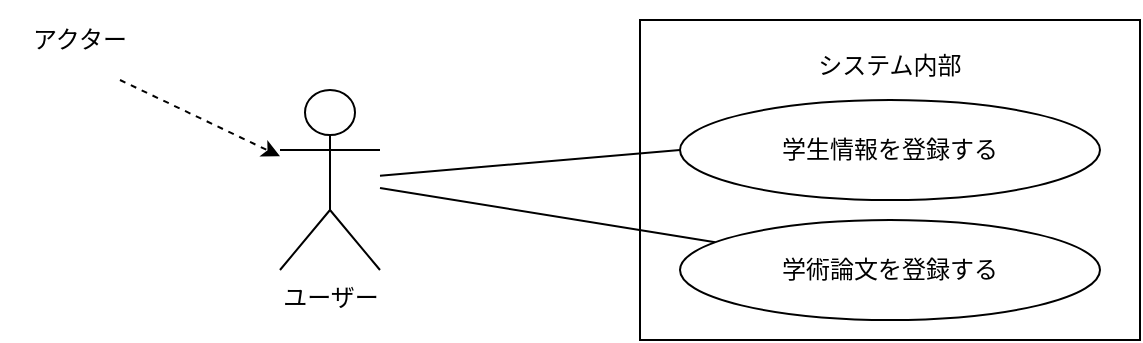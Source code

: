 <mxfile version="28.1.2">
  <diagram id="M_ppzp-7nRYfIJwU8l9Q" name="ページ1">
    <mxGraphModel dx="786" dy="516" grid="1" gridSize="10" guides="1" tooltips="1" connect="1" arrows="1" fold="1" page="1" pageScale="1" pageWidth="827" pageHeight="1169" math="0" shadow="0">
      <root>
        <mxCell id="0" />
        <mxCell id="1" parent="0" />
        <mxCell id="2LTdTC2IB3Qon7dRFdwO-1" value="システム内部&lt;div&gt;&lt;br&gt;&lt;/div&gt;&lt;div&gt;&lt;br&gt;&lt;/div&gt;&lt;div&gt;&lt;br&gt;&lt;/div&gt;&lt;div&gt;&lt;br&gt;&lt;/div&gt;&lt;div&gt;&lt;br&gt;&lt;/div&gt;&lt;div&gt;&lt;br&gt;&lt;/div&gt;&lt;div&gt;&lt;br&gt;&lt;/div&gt;&lt;div&gt;&lt;br&gt;&lt;/div&gt;" style="html=1;whiteSpace=wrap;labelPosition=center;verticalLabelPosition=middle;align=center;verticalAlign=middle;" parent="1" vertex="1">
          <mxGeometry x="430" y="70" width="250" height="160" as="geometry" />
        </mxCell>
        <mxCell id="Ca1wiO1qeCS-tGpo-9b--8" style="rounded=0;orthogonalLoop=1;jettySize=auto;html=1;endArrow=none;endFill=0;" edge="1" parent="1" source="Ca1wiO1qeCS-tGpo-9b--2" target="Ca1wiO1qeCS-tGpo-9b--5">
          <mxGeometry relative="1" as="geometry" />
        </mxCell>
        <mxCell id="Ca1wiO1qeCS-tGpo-9b--2" value="学術論文を登録する" style="ellipse;whiteSpace=wrap;html=1;" vertex="1" parent="1">
          <mxGeometry x="450" y="170" width="210" height="50" as="geometry" />
        </mxCell>
        <mxCell id="Ca1wiO1qeCS-tGpo-9b--7" style="rounded=0;orthogonalLoop=1;jettySize=auto;html=1;exitX=0;exitY=0.5;exitDx=0;exitDy=0;endArrow=none;endFill=0;" edge="1" parent="1" source="Ca1wiO1qeCS-tGpo-9b--4" target="Ca1wiO1qeCS-tGpo-9b--5">
          <mxGeometry relative="1" as="geometry" />
        </mxCell>
        <mxCell id="Ca1wiO1qeCS-tGpo-9b--4" value="学生情報を登録する" style="ellipse;whiteSpace=wrap;html=1;" vertex="1" parent="1">
          <mxGeometry x="450" y="110" width="210" height="50" as="geometry" />
        </mxCell>
        <mxCell id="Ca1wiO1qeCS-tGpo-9b--5" value="ユーザー" style="shape=umlActor;verticalLabelPosition=bottom;verticalAlign=top;html=1;" vertex="1" parent="1">
          <mxGeometry x="250" y="105" width="50" height="90" as="geometry" />
        </mxCell>
        <mxCell id="Ca1wiO1qeCS-tGpo-9b--14" value="アクター" style="text;strokeColor=none;align=center;fillColor=none;html=1;verticalAlign=middle;whiteSpace=wrap;rounded=0;" vertex="1" parent="1">
          <mxGeometry x="110" y="60" width="80" height="40" as="geometry" />
        </mxCell>
        <mxCell id="Ca1wiO1qeCS-tGpo-9b--16" value="" style="endArrow=classic;dashed=1;html=1;rounded=0;exitX=0.75;exitY=1;exitDx=0;exitDy=0;endFill=1;" edge="1" parent="1" source="Ca1wiO1qeCS-tGpo-9b--14" target="Ca1wiO1qeCS-tGpo-9b--5">
          <mxGeometry width="50" height="50" relative="1" as="geometry">
            <mxPoint x="200" y="220" as="sourcePoint" />
            <mxPoint x="250" y="170" as="targetPoint" />
          </mxGeometry>
        </mxCell>
      </root>
    </mxGraphModel>
  </diagram>
</mxfile>
